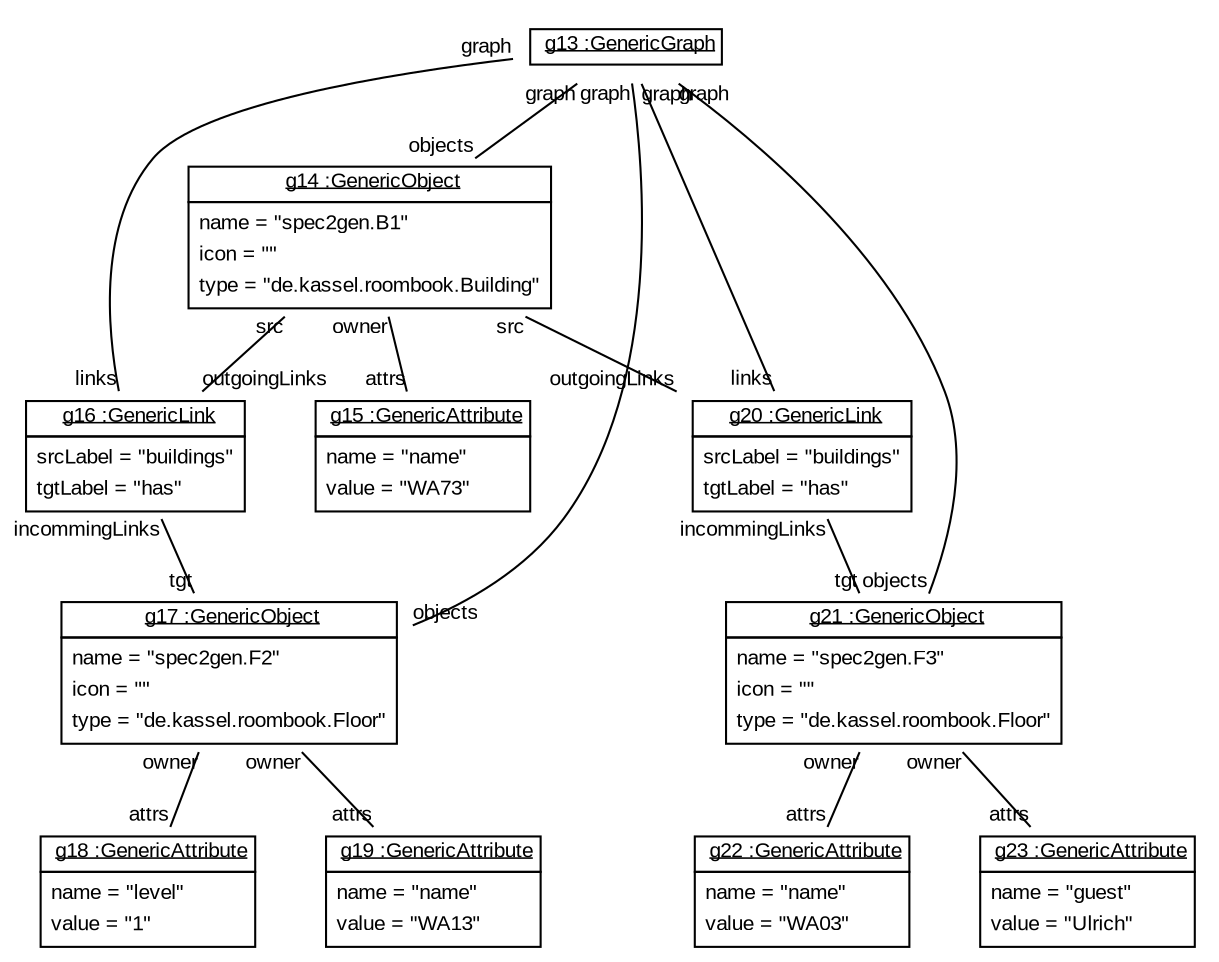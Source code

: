 graph ObjectDiagram {
   node [shape = none, fontsize = 10, fontname = "Arial"];
   edge [fontsize = 10, fontname = "Arial"];
   compound=true;

g13 [label=<<table border='0' cellborder='1' cellspacing='0'> <tr> <td href="../../SDMLib/src/org/sdmlib/models/objects/GenericGraph.java"> <u>g13 :GenericGraph</u></td></tr></table>>];
g14 [label=<<table border='0' cellborder='1' cellspacing='0'> <tr> <td href="../../SDMLib/src/org/sdmlib/models/objects/GenericObject.java"> <u>g14 :GenericObject</u></td></tr><tr><td><table border='0' cellborder='0' cellspacing='0'><tr><td align='left'>name = "spec2gen.B1"</td></tr><tr><td align='left'>icon = ""</td></tr><tr><td align='left'>type = "de.kassel.roombook.Building"</td></tr></table></td></tr></table>>];
g15 [label=<<table border='0' cellborder='1' cellspacing='0'> <tr> <td href="../../SDMLib/src/org/sdmlib/models/objects/GenericAttribute.java"> <u>g15 :GenericAttribute</u></td></tr><tr><td><table border='0' cellborder='0' cellspacing='0'><tr><td align='left'>name = "name"</td></tr><tr><td align='left'>value = "WA73"</td></tr></table></td></tr></table>>];
g16 [label=<<table border='0' cellborder='1' cellspacing='0'> <tr> <td href="../../SDMLib/src/org/sdmlib/models/objects/GenericLink.java"> <u>g16 :GenericLink</u></td></tr><tr><td><table border='0' cellborder='0' cellspacing='0'><tr><td align='left'>srcLabel = "buildings"</td></tr><tr><td align='left'>tgtLabel = "has"</td></tr></table></td></tr></table>>];
g17 [label=<<table border='0' cellborder='1' cellspacing='0'> <tr> <td href="../../SDMLib/src/org/sdmlib/models/objects/GenericObject.java"> <u>g17 :GenericObject</u></td></tr><tr><td><table border='0' cellborder='0' cellspacing='0'><tr><td align='left'>name = "spec2gen.F2"</td></tr><tr><td align='left'>icon = ""</td></tr><tr><td align='left'>type = "de.kassel.roombook.Floor"</td></tr></table></td></tr></table>>];
g18 [label=<<table border='0' cellborder='1' cellspacing='0'> <tr> <td href="../../SDMLib/src/org/sdmlib/models/objects/GenericAttribute.java"> <u>g18 :GenericAttribute</u></td></tr><tr><td><table border='0' cellborder='0' cellspacing='0'><tr><td align='left'>name = "level"</td></tr><tr><td align='left'>value = "1"</td></tr></table></td></tr></table>>];
g19 [label=<<table border='0' cellborder='1' cellspacing='0'> <tr> <td href="../../SDMLib/src/org/sdmlib/models/objects/GenericAttribute.java"> <u>g19 :GenericAttribute</u></td></tr><tr><td><table border='0' cellborder='0' cellspacing='0'><tr><td align='left'>name = "name"</td></tr><tr><td align='left'>value = "WA13"</td></tr></table></td></tr></table>>];
g20 [label=<<table border='0' cellborder='1' cellspacing='0'> <tr> <td href="../../SDMLib/src/org/sdmlib/models/objects/GenericLink.java"> <u>g20 :GenericLink</u></td></tr><tr><td><table border='0' cellborder='0' cellspacing='0'><tr><td align='left'>srcLabel = "buildings"</td></tr><tr><td align='left'>tgtLabel = "has"</td></tr></table></td></tr></table>>];
g21 [label=<<table border='0' cellborder='1' cellspacing='0'> <tr> <td href="../../SDMLib/src/org/sdmlib/models/objects/GenericObject.java"> <u>g21 :GenericObject</u></td></tr><tr><td><table border='0' cellborder='0' cellspacing='0'><tr><td align='left'>name = "spec2gen.F3"</td></tr><tr><td align='left'>icon = ""</td></tr><tr><td align='left'>type = "de.kassel.roombook.Floor"</td></tr></table></td></tr></table>>];
g22 [label=<<table border='0' cellborder='1' cellspacing='0'> <tr> <td href="../../SDMLib/src/org/sdmlib/models/objects/GenericAttribute.java"> <u>g22 :GenericAttribute</u></td></tr><tr><td><table border='0' cellborder='0' cellspacing='0'><tr><td align='left'>name = "name"</td></tr><tr><td align='left'>value = "WA03"</td></tr></table></td></tr></table>>];
g23 [label=<<table border='0' cellborder='1' cellspacing='0'> <tr> <td href="../../SDMLib/src/org/sdmlib/models/objects/GenericAttribute.java"> <u>g23 :GenericAttribute</u></td></tr><tr><td><table border='0' cellborder='0' cellspacing='0'><tr><td align='left'>name = "guest"</td></tr><tr><td align='left'>value = "Ulrich"</td></tr></table></td></tr></table>>];

g13 -- g14 [headlabel = "objects" taillabel = "graph"];
g13 -- g17 [headlabel = "objects" taillabel = "graph"];
g13 -- g21 [headlabel = "objects" taillabel = "graph"];
g13 -- g16 [headlabel = "links" taillabel = "graph"];
g13 -- g20 [headlabel = "links" taillabel = "graph"];
g14 -- g16 [headlabel = "outgoingLinks" taillabel = "src"];
g14 -- g20 [headlabel = "outgoingLinks" taillabel = "src"];
g14 -- g15 [headlabel = "attrs" taillabel = "owner"];
g16 -- g17 [headlabel = "tgt" taillabel = "incommingLinks"];
g17 -- g18 [headlabel = "attrs" taillabel = "owner"];
g17 -- g19 [headlabel = "attrs" taillabel = "owner"];
g20 -- g21 [headlabel = "tgt" taillabel = "incommingLinks"];
g21 -- g22 [headlabel = "attrs" taillabel = "owner"];
g21 -- g23 [headlabel = "attrs" taillabel = "owner"];
}
